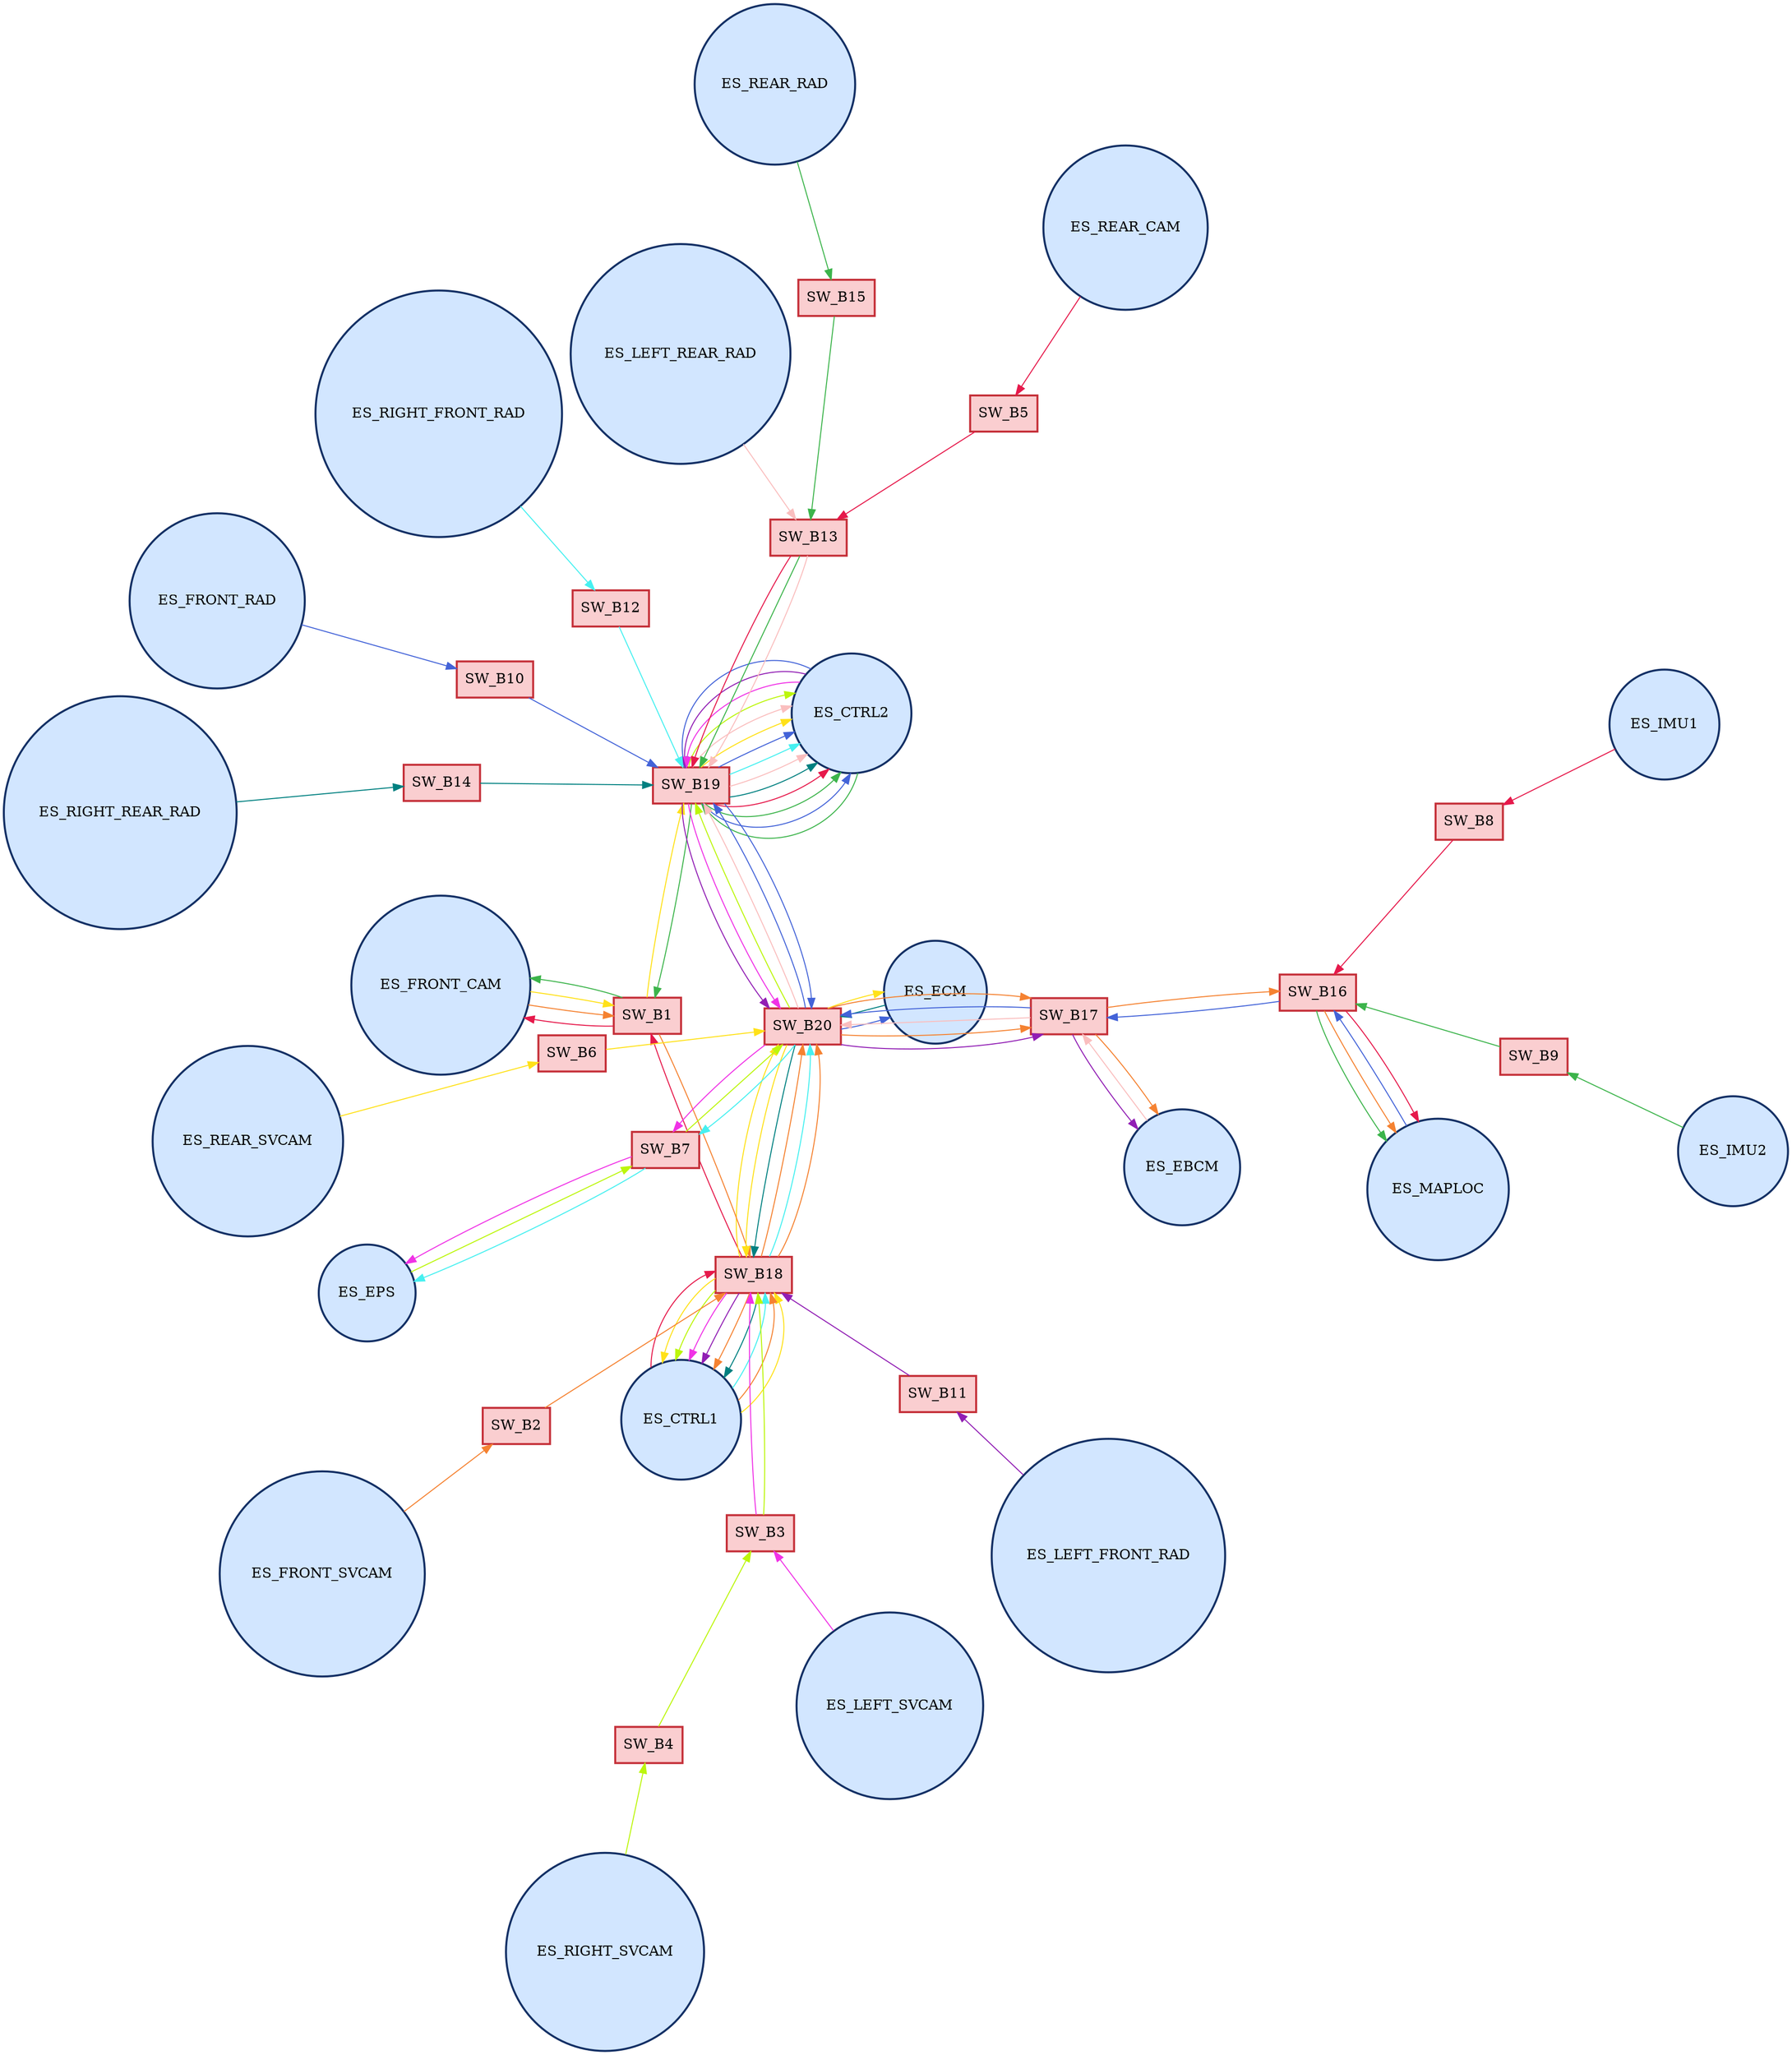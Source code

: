digraph G {
    forcelabels=true;
    overlap=false;
    layout="neato";
    node [style="filled,bold"];
    node [shape=circle];
    
    /* NODES */
    "ES_CTRL1" [label=<ES_CTRL1>; color="#143065"; fillcolor="#d2e6ff"];
    "SW_B18" [label=<SW_B18>; color="#c53039"; fillcolor="#faced0"; shape="box"];
    "SW_B1" [label=<SW_B1>; color="#c53039"; fillcolor="#faced0"; shape="box"];
    "ES_FRONT_CAM" [label=<ES_FRONT_CAM>; color="#143065"; fillcolor="#d2e6ff"];
    "ES_CTRL2" [label=<ES_CTRL2>; color="#143065"; fillcolor="#d2e6ff"];
    "SW_B19" [label=<SW_B19>; color="#c53039"; fillcolor="#faced0"; shape="box"];
    "SW_B20" [label=<SW_B20>; color="#c53039"; fillcolor="#faced0"; shape="box"];
    "ES_ECM" [label=<ES_ECM>; color="#143065"; fillcolor="#d2e6ff"];
    "SW_B17" [label=<SW_B17>; color="#c53039"; fillcolor="#faced0"; shape="box"];
    "ES_EBCM" [label=<ES_EBCM>; color="#143065"; fillcolor="#d2e6ff"];
    "SW_B7" [label=<SW_B7>; color="#c53039"; fillcolor="#faced0"; shape="box"];
    "ES_EPS" [label=<ES_EPS>; color="#143065"; fillcolor="#d2e6ff"];
    "ES_IMU1" [label=<ES_IMU1>; color="#143065"; fillcolor="#d2e6ff"];
    "SW_B8" [label=<SW_B8>; color="#c53039"; fillcolor="#faced0"; shape="box"];
    "SW_B16" [label=<SW_B16>; color="#c53039"; fillcolor="#faced0"; shape="box"];
    "ES_MAPLOC" [label=<ES_MAPLOC>; color="#143065"; fillcolor="#d2e6ff"];
    "ES_IMU2" [label=<ES_IMU2>; color="#143065"; fillcolor="#d2e6ff"];
    "SW_B9" [label=<SW_B9>; color="#c53039"; fillcolor="#faced0"; shape="box"];
    "ES_FRONT_RAD" [label=<ES_FRONT_RAD>; color="#143065"; fillcolor="#d2e6ff"];
    "SW_B10" [label=<SW_B10>; color="#c53039"; fillcolor="#faced0"; shape="box"];
    "ES_FRONT_SVCAM" [label=<ES_FRONT_SVCAM>; color="#143065"; fillcolor="#d2e6ff"];
    "SW_B2" [label=<SW_B2>; color="#c53039"; fillcolor="#faced0"; shape="box"];
    "ES_LEFT_FRONT_RAD" [label=<ES_LEFT_FRONT_RAD>; color="#143065"; fillcolor="#d2e6ff"];
    "SW_B11" [label=<SW_B11>; color="#c53039"; fillcolor="#faced0"; shape="box"];
    "ES_RIGHT_FRONT_RAD" [label=<ES_RIGHT_FRONT_RAD>; color="#143065"; fillcolor="#d2e6ff"];
    "SW_B12" [label=<SW_B12>; color="#c53039"; fillcolor="#faced0"; shape="box"];
    "ES_LEFT_SVCAM" [label=<ES_LEFT_SVCAM>; color="#143065"; fillcolor="#d2e6ff"];
    "SW_B3" [label=<SW_B3>; color="#c53039"; fillcolor="#faced0"; shape="box"];
    "ES_RIGHT_SVCAM" [label=<ES_RIGHT_SVCAM>; color="#143065"; fillcolor="#d2e6ff"];
    "SW_B4" [label=<SW_B4>; color="#c53039"; fillcolor="#faced0"; shape="box"];
    "ES_LEFT_REAR_RAD" [label=<ES_LEFT_REAR_RAD>; color="#143065"; fillcolor="#d2e6ff"];
    "SW_B13" [label=<SW_B13>; color="#c53039"; fillcolor="#faced0"; shape="box"];
    "ES_RIGHT_REAR_RAD" [label=<ES_RIGHT_REAR_RAD>; color="#143065"; fillcolor="#d2e6ff"];
    "SW_B14" [label=<SW_B14>; color="#c53039"; fillcolor="#faced0"; shape="box"];
    "ES_REAR_CAM" [label=<ES_REAR_CAM>; color="#143065"; fillcolor="#d2e6ff"];
    "SW_B5" [label=<SW_B5>; color="#c53039"; fillcolor="#faced0"; shape="box"];
    "ES_REAR_RAD" [label=<ES_REAR_RAD>; color="#143065"; fillcolor="#d2e6ff"];
    "SW_B15" [label=<SW_B15>; color="#c53039"; fillcolor="#faced0"; shape="box"];
    "ES_REAR_SVCAM" [label=<ES_REAR_SVCAM>; color="#143065"; fillcolor="#d2e6ff"];
    "SW_B6" [label=<SW_B6>; color="#c53039"; fillcolor="#faced0"; shape="box"];
    
    /* EDGES */
    "ES_CTRL1" -> "SW_B18" [color="#e6194b"];
    "SW_B18" -> "SW_B1" [color="#e6194b"];
    "SW_B1" -> "ES_FRONT_CAM" [color="#e6194b"];
    "ES_CTRL2" -> "SW_B19" [color="#3cb44b"];
    "SW_B19" -> "SW_B1" [color="#3cb44b"];
    "SW_B1" -> "ES_FRONT_CAM" [color="#3cb44b"];
    "ES_CTRL1" -> "SW_B18" [color="#ffe119"];
    "SW_B18" -> "SW_B20" [color="#ffe119"];
    "SW_B20" -> "ES_ECM" [color="#ffe119"];
    "ES_CTRL2" -> "SW_B19" [color="#4363d8"];
    "SW_B19" -> "SW_B20" [color="#4363d8"];
    "SW_B20" -> "ES_ECM" [color="#4363d8"];
    "ES_CTRL1" -> "SW_B18" [color="#f58231"];
    "SW_B18" -> "SW_B20" [color="#f58231"];
    "SW_B20" -> "SW_B17" [color="#f58231"];
    "SW_B17" -> "ES_EBCM" [color="#f58231"];
    "ES_CTRL2" -> "SW_B19" [color="#911eb4"];
    "SW_B19" -> "SW_B20" [color="#911eb4"];
    "SW_B20" -> "SW_B17" [color="#911eb4"];
    "SW_B17" -> "ES_EBCM" [color="#911eb4"];
    "ES_CTRL1" -> "SW_B18" [color="#46f0f0"];
    "SW_B18" -> "SW_B20" [color="#46f0f0"];
    "SW_B20" -> "SW_B7" [color="#46f0f0"];
    "SW_B7" -> "ES_EPS" [color="#46f0f0"];
    "ES_CTRL2" -> "SW_B19" [color="#f032e6"];
    "SW_B19" -> "SW_B20" [color="#f032e6"];
    "SW_B20" -> "SW_B7" [color="#f032e6"];
    "SW_B7" -> "ES_EPS" [color="#f032e6"];
    "ES_EPS" -> "SW_B7" [color="#bcf60c"];
    "SW_B7" -> "SW_B20" [color="#bcf60c"];
    "SW_B20" -> "SW_B19" [color="#bcf60c"];
    "SW_B19" -> "ES_CTRL2" [color="#bcf60c"];
    "ES_EBCM" -> "SW_B17" [color="#fabebe"];
    "SW_B17" -> "SW_B20" [color="#fabebe"];
    "SW_B20" -> "SW_B19" [color="#fabebe"];
    "SW_B19" -> "ES_CTRL2" [color="#fabebe"];
    "ES_ECM" -> "SW_B20" [color="#008080"];
    "SW_B20" -> "SW_B18" [color="#008080"];
    "SW_B18" -> "ES_CTRL1" [color="#008080"];
    "ES_IMU1" -> "SW_B8" [color="#e6194b"];
    "SW_B8" -> "SW_B16" [color="#e6194b"];
    "SW_B16" -> "ES_MAPLOC" [color="#e6194b"];
    "ES_IMU2" -> "SW_B9" [color="#3cb44b"];
    "SW_B9" -> "SW_B16" [color="#3cb44b"];
    "SW_B16" -> "ES_MAPLOC" [color="#3cb44b"];
    "ES_FRONT_CAM" -> "SW_B1" [color="#ffe119"];
    "SW_B1" -> "SW_B19" [color="#ffe119"];
    "SW_B19" -> "ES_CTRL2" [color="#ffe119"];
    "ES_FRONT_RAD" -> "SW_B10" [color="#4363d8"];
    "SW_B10" -> "SW_B19" [color="#4363d8"];
    "SW_B19" -> "ES_CTRL2" [color="#4363d8"];
    "ES_FRONT_SVCAM" -> "SW_B2" [color="#f58231"];
    "SW_B2" -> "SW_B18" [color="#f58231"];
    "SW_B18" -> "ES_CTRL1" [color="#f58231"];
    "ES_LEFT_FRONT_RAD" -> "SW_B11" [color="#911eb4"];
    "SW_B11" -> "SW_B18" [color="#911eb4"];
    "SW_B18" -> "ES_CTRL1" [color="#911eb4"];
    "ES_RIGHT_FRONT_RAD" -> "SW_B12" [color="#46f0f0"];
    "SW_B12" -> "SW_B19" [color="#46f0f0"];
    "SW_B19" -> "ES_CTRL2" [color="#46f0f0"];
    "ES_LEFT_SVCAM" -> "SW_B3" [color="#f032e6"];
    "SW_B3" -> "SW_B18" [color="#f032e6"];
    "SW_B18" -> "ES_CTRL1" [color="#f032e6"];
    "ES_RIGHT_SVCAM" -> "SW_B4" [color="#bcf60c"];
    "SW_B4" -> "SW_B3" [color="#bcf60c"];
    "SW_B3" -> "SW_B18" [color="#bcf60c"];
    "SW_B18" -> "ES_CTRL1" [color="#bcf60c"];
    "ES_LEFT_REAR_RAD" -> "SW_B13" [color="#fabebe"];
    "SW_B13" -> "SW_B19" [color="#fabebe"];
    "SW_B19" -> "ES_CTRL2" [color="#fabebe"];
    "ES_RIGHT_REAR_RAD" -> "SW_B14" [color="#008080"];
    "SW_B14" -> "SW_B19" [color="#008080"];
    "SW_B19" -> "ES_CTRL2" [color="#008080"];
    "ES_REAR_CAM" -> "SW_B5" [color="#e6194b"];
    "SW_B5" -> "SW_B13" [color="#e6194b"];
    "SW_B13" -> "SW_B19" [color="#e6194b"];
    "SW_B19" -> "ES_CTRL2" [color="#e6194b"];
    "ES_REAR_RAD" -> "SW_B15" [color="#3cb44b"];
    "SW_B15" -> "SW_B13" [color="#3cb44b"];
    "SW_B13" -> "SW_B19" [color="#3cb44b"];
    "SW_B19" -> "ES_CTRL2" [color="#3cb44b"];
    "ES_REAR_SVCAM" -> "SW_B6" [color="#ffe119"];
    "SW_B6" -> "SW_B20" [color="#ffe119"];
    "SW_B20" -> "SW_B18" [color="#ffe119"];
    "SW_B18" -> "ES_CTRL1" [color="#ffe119"];
    "ES_MAPLOC" -> "SW_B16" [color="#4363d8"];
    "SW_B16" -> "SW_B17" [color="#4363d8"];
    "SW_B17" -> "SW_B20" [color="#4363d8"];
    "SW_B20" -> "SW_B19" [color="#4363d8"];
    "SW_B19" -> "ES_CTRL2" [color="#4363d8"];
    "ES_FRONT_CAM" -> "SW_B1" [color="#f58231"];
    "SW_B1" -> "SW_B18" [color="#f58231"];
    "SW_B18" -> "SW_B20" [color="#f58231"];
    "SW_B20" -> "SW_B17" [color="#f58231"];
    "SW_B17" -> "SW_B16" [color="#f58231"];
    "SW_B16" -> "ES_MAPLOC" [color="#f58231"];
}